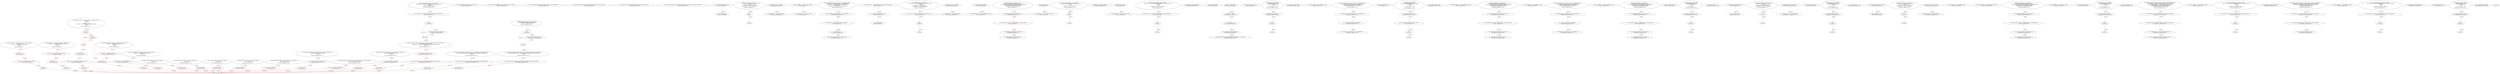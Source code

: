 digraph  {
13 [label="2_ function add(uint256 a, uint256 b) internal pure returns (uint256) {\n        uint256 c = a + b;\n        require(c >= a, \"SafeMath: addition overflow\");\n        return c;\n    }\n13-function_definition-3-7", method="add(uint256 a,uint256 b)", type_label=function_definition];
30 [label="3_ uint256 c = a + b;\n30-new_variable-4-4", method="add(uint256 a,uint256 b)", type_label=new_variable];
38 [label="4_ require(c >= a, \"SafeMath: addition overflow\");\n38-expression_statement-5-5", method="add(uint256 a,uint256 b)", type_label=expression_statement];
48 [label="5_ return c;\n48-return-6-6", method="add(uint256 a,uint256 b)", type_label=return];
50 [label="7_ function sub(uint256 a, uint256 b) internal pure returns (uint256) {\n        require(b <= a, \"SafeMath: subtraction overflow\");\n        uint256 c = a - b;\n        return c;\n    }\n50-function_definition-8-12", method="sub(uint256 a,uint256 b)", type_label=function_definition];
67 [label="8_ require(b <= a, \"SafeMath: subtraction overflow\");\n67-expression_statement-9-9", method="sub(uint256 a,uint256 b)", type_label=expression_statement];
77 [label="9_ uint256 c = a - b;\n77-new_variable-10-10", method="sub(uint256 a,uint256 b)", type_label=new_variable];
85 [label="10_ return c;\n85-return-11-11", method="sub(uint256 a,uint256 b)", type_label=return];
87 [label="12_ function mul(uint256 a, uint256 b) internal pure returns (uint256) {\n        if (a == 0) {\n            return 0;\n        }\n        uint256 c = a * b;\n        require(c / a == b, \"SafeMath: multiplication overflow\");\n        return c;\n    }\n87-function_definition-13-20", method="mul(uint256 a,uint256 b)", type_label=function_definition];
104 [label="13_ if_a == 0\n104-if-14-16", method="mul(uint256 a,uint256 b)", type_label=if];
1911 [label="13_ end_if", method="mul(uint256 a,uint256 b)", type_label=end_if];
109 [label="14_ return 0;\n109-return-15-15", method="mul(uint256 a,uint256 b)", type_label=return];
111 [label="16_ uint256 c = a * b;\n111-new_variable-17-17", method="mul(uint256 a,uint256 b)", type_label=new_variable];
119 [label="17_ require(c / a == b, \"SafeMath: multiplication overflow\");\n119-expression_statement-18-18", method="mul(uint256 a,uint256 b)", type_label=expression_statement];
131 [label="18_ return c;\n131-return-19-19", method="mul(uint256 a,uint256 b)", type_label=return];
133 [label="20_ function div(uint256 a, uint256 b) internal pure returns (uint256) {\n        require(b > 0, \"SafeMath: division by zero\");\n        uint256 c = a / b;\n        return c;\n    }\n133-function_definition-21-25", method="div(uint256 a,uint256 b)", type_label=function_definition];
150 [label="21_ require(b > 0, \"SafeMath: division by zero\");\n150-expression_statement-22-22", method="div(uint256 a,uint256 b)", type_label=expression_statement];
160 [label="22_ uint256 c = a / b;\n160-new_variable-23-23", method="div(uint256 a,uint256 b)", type_label=new_variable];
168 [label="23_ return c;\n168-return-24-24", method="div(uint256 a,uint256 b)", type_label=return];
170 [label="25_ function mod(uint256 a, uint256 b) internal pure returns (uint256) {\n        require(b != 0, \"SafeMath: modulo by zero\");\n        return a % b;\n    }\n170-function_definition-26-29", method="mod(uint256 a,uint256 b)", type_label=function_definition];
187 [label="26_ require(b != 0, \"SafeMath: modulo by zero\");\n187-expression_statement-27-27", method="mod(uint256 a,uint256 b)", type_label=expression_statement];
197 [label="27_ return a % b;\n197-return-28-28", method="mod(uint256 a,uint256 b)", type_label=return];
204 [label="31_ function totalSupply() external view returns (uint256);\n204-function_definition-32-32", method="totalSupply()", type_label=function_definition];
212 [label="32_ function balanceOf(address account) external view returns (uint256);\n212-function_definition-33-33", method="balanceOf(address account)", type_label=function_definition];
224 [label="33_ function transfer(address recipient, uint256 amount) external returns (bool);\n224-function_definition-34-34", method="transfer(address recipient,uint256 amount)", type_label=function_definition];
239 [label="34_ function allowance(address owner, address spender) external view returns (uint256);\n239-function_definition-35-35", method="allowance(address owner,address spender)", type_label=function_definition];
255 [label="35_ function approve(address spender, uint256 amount) external returns (bool);\n255-function_definition-36-36", method="approve(address spender,uint256 amount)", type_label=function_definition];
270 [label="36_ function transferFrom(address sender, address recipient, uint256 amount) external returns (bool);\n270-function_definition-37-37", method="transferFrom(address sender,address recipient,uint256 amount)", type_label=function_definition];
328 [label="42_ address payable lastPlayer_re_ent37;\n328-new_variable-43-43", method="", type_label=new_variable];
332 [label="43_ uint jackpot_re_ent37;\n332-new_variable-44-44", method="", type_label=new_variable];
336 [label="44_ function buyTicket_re_ent37() public{\n	    if (!(lastPlayer_re_ent37.send(jackpot_re_ent37)))\n        revert();\n      lastPlayer_re_ent37 = msg.sender;\n      jackpot_re_ent37    = address(this).balance;\n    }\n336-function_definition-45-50", method="buyTicket_re_ent37()", type_label=function_definition];
340 [label="45_ if\n340-if-46-47", method="buyTicket_re_ent37()", type_label=if];
2147 [label="45_ end_if", method="buyTicket_re_ent37()", type_label=end_if];
351 [label="47_ lastPlayer_re_ent37 = msg.sender;\n351-expression_statement-48-48", method="buyTicket_re_ent37()", type_label=expression_statement];
357 [label="48_ jackpot_re_ent37    = address(this).balance;\n357-expression_statement-49-49", method="buyTicket_re_ent37()", type_label=expression_statement];
365 [label="50_ mapping (address => uint256) private _balances;\n365-new_variable-51-51", method="", type_label=new_variable];
372 [label="51_ mapping(address => uint) balances_re_ent3;\n372-new_variable-52-52", method="", type_label=new_variable];
378 [label="52_ function withdrawFunds_re_ent3 (uint256 _weiToWithdraw) public {\n        require(balances_re_ent3[msg.sender] >= _weiToWithdraw);\n	(bool success,)= msg.sender.call.value(_weiToWithdraw)(\"\");\n        require(success);   \n        balances_re_ent3[msg.sender] -= _weiToWithdraw;\n    }\n378-function_definition-53-58", method="withdrawFunds_re_ent3(uint256 _weiToWithdraw)", type_label=function_definition];
386 [label="53_ require(balances_re_ent3[msg.sender] >= _weiToWithdraw);\n386-expression_statement-54-54", method="withdrawFunds_re_ent3(uint256 _weiToWithdraw)", type_label=expression_statement];
397 [label="54_ (bool success,)= msg.sender.call.value(_weiToWithdraw)(\"\");\n397-new_variable-55-55", method="withdrawFunds_re_ent3(uint256 _weiToWithdraw)", type_label=new_variable];
417 [label="55_ require(success);\n417-expression_statement-56-56", method="withdrawFunds_re_ent3(uint256 _weiToWithdraw)", type_label=expression_statement];
422 [label="56_ balances_re_ent3[msg.sender] -= _weiToWithdraw;\n422-expression_statement-57-57", method="withdrawFunds_re_ent3(uint256 _weiToWithdraw)", type_label=expression_statement];
430 [label="58_ mapping (address => mapping (address => uint256)) private _allowances;\n430-new_variable-59-59", method="", type_label=new_variable];
439 [label="59_ address payable lastPlayer_re_ent9;\n439-new_variable-60-60", method="", type_label=new_variable];
443 [label="60_ uint jackpot_re_ent9;\n443-new_variable-61-61", method="", type_label=new_variable];
447 [label="61_ function buyTicket_re_ent9() public{\n	    (bool success,) = lastPlayer_re_ent9.call.value(jackpot_re_ent9)(\"\");\n	    if (!success)\n	        revert();\n      lastPlayer_re_ent9 = msg.sender;\n      jackpot_re_ent9    = address(this).balance;\n    }\n447-function_definition-62-68", method="buyTicket_re_ent9()", type_label=function_definition];
451 [label="62_ (bool success,) = lastPlayer_re_ent9.call.value(jackpot_re_ent9)(\"\");\n451-new_variable-63-63", method="buyTicket_re_ent9()", type_label=new_variable];
469 [label="63_ if\n469-if-64-65", method="buyTicket_re_ent9()", type_label=if];
2276 [label="63_ end_if", method="buyTicket_re_ent9()", type_label=end_if];
474 [label="65_ lastPlayer_re_ent9 = msg.sender;\n474-expression_statement-66-66", method="buyTicket_re_ent9()", type_label=expression_statement];
480 [label="66_ jackpot_re_ent9    = address(this).balance;\n480-expression_statement-67-67", method="buyTicket_re_ent9()", type_label=expression_statement];
488 [label="68_ uint256 private _totalSupply;\n488-new_variable-69-69", method="", type_label=new_variable];
493 [label="69_ mapping(address => uint) redeemableEther_re_ent25;\n493-new_variable-70-70", method="", type_label=new_variable];
499 [label="70_ function claimReward_re_ent25() public {        \n        require(redeemableEther_re_ent25[msg.sender] > 0);\n        uint transferValue_re_ent25 = redeemableEther_re_ent25[msg.sender];\n        msg.sender.transfer(transferValue_re_ent25);    \n        redeemableEther_re_ent25[msg.sender] = 0;\n    }\n499-function_definition-71-76", method="claimReward_re_ent25()", type_label=function_definition];
503 [label="71_ require(redeemableEther_re_ent25[msg.sender] > 0);\n503-expression_statement-72-72", method="claimReward_re_ent25()", type_label=expression_statement];
514 [label="72_ uint transferValue_re_ent25 = redeemableEther_re_ent25[msg.sender];\n514-new_variable-73-73", method="claimReward_re_ent25()", type_label=new_variable];
524 [label="73_ msg.sender.transfer(transferValue_re_ent25);\n524-expression_statement-74-74", method="claimReward_re_ent25()", type_label=expression_statement];
533 [label="74_ redeemableEther_re_ent25[msg.sender] = 0;\n533-expression_statement-75-75", method="claimReward_re_ent25()", type_label=expression_statement];
541 [label="76_ string private _name;\n541-new_variable-77-77", method="", type_label=new_variable];
546 [label="77_ mapping(address => uint) userBalance_re_ent19;\n546-new_variable-78-78", method="", type_label=new_variable];
552 [label="78_ function withdrawBalance_re_ent19() public{\n        if( ! (msg.sender.send(userBalance_re_ent19[msg.sender]) ) ){\n            revert();\n        }\n        userBalance_re_ent19[msg.sender] = 0;\n    }\n552-function_definition-79-84", method="withdrawBalance_re_ent19()", type_label=function_definition];
556 [label="79_ if\n556-if-80-82", method="withdrawBalance_re_ent19()", type_label=if];
2363 [label="79_ end_if", method="withdrawBalance_re_ent19()", type_label=end_if];
574 [label="82_ userBalance_re_ent19[msg.sender] = 0;\n574-expression_statement-83-83", method="withdrawBalance_re_ent19()", type_label=expression_statement];
582 [label="84_ string private _symbol;\n582-new_variable-85-85", method="", type_label=new_variable];
587 [label="85_ mapping(address => uint) userBalance_re_ent26;\n587-new_variable-86-86", method="", type_label=new_variable];
593 [label="86_ function withdrawBalance_re_ent26() public{\n        (bool success,)= msg.sender.call.value(userBalance_re_ent26[msg.sender])(\"\");\n        if( ! success ){\n            revert();\n        }\n        userBalance_re_ent26[msg.sender] = 0;\n    }\n593-function_definition-87-93", method="withdrawBalance_re_ent26()", type_label=function_definition];
597 [label="87_ (bool success,)= msg.sender.call.value(userBalance_re_ent26[msg.sender])(\"\");\n597-new_variable-88-88", method="withdrawBalance_re_ent26()", type_label=new_variable];
621 [label="88_ if\n621-if-89-91", method="withdrawBalance_re_ent26()", type_label=if];
2428 [label="88_ end_if", method="withdrawBalance_re_ent26()", type_label=end_if];
627 [label="91_ userBalance_re_ent26[msg.sender] = 0;\n627-expression_statement-92-92", method="withdrawBalance_re_ent26()", type_label=expression_statement];
635 [label="93_ uint8 private _decimals;\n635-new_variable-94-94", method="", type_label=new_variable];
642 [label="95_ _name = \"UBBC Token\";\n642-expression_statement-96-96", method="", type_label=expression_statement];
647 [label="96_ _symbol = \"UBBC\";\n647-expression_statement-97-97", method="", type_label=expression_statement];
652 [label="97_ _decimals = 18;\n652-expression_statement-98-98", method="", type_label=expression_statement];
656 [label="98_ _totalSupply = 260000000 ether;\n656-expression_statement-99-99", method="", type_label=expression_statement];
661 [label="99_ _balances[0x0e475cd2c1f8222868cf85B4f97D7EB70fB3ffD3] = _totalSupply;\n661-expression_statement-100-100", method="", type_label=expression_statement];
667 [label="101_ bool not_called_re_ent20 = true;\n667-new_variable-102-102", method="", type_label=new_variable];
673 [label="102_ function bug_re_ent20() public{\n        require(not_called_re_ent20);\n        if( ! (msg.sender.send(1 ether) ) ){\n            revert();\n        }\n        not_called_re_ent20 = false;\n    }\n673-function_definition-103-109", method="bug_re_ent20()", type_label=function_definition];
677 [label="103_ require(not_called_re_ent20);\n677-expression_statement-104-104", method="bug_re_ent20()", type_label=expression_statement];
682 [label="104_ if\n682-if-105-107", method="bug_re_ent20()", type_label=if];
2489 [label="104_ end_if", method="bug_re_ent20()", type_label=end_if];
697 [label="107_ not_called_re_ent20 = false;\n697-expression_statement-108-108", method="bug_re_ent20()", type_label=expression_statement];
702 [label="109_ mapping(address => uint) balances_re_ent31;\n702-new_variable-110-110", method="", type_label=new_variable];
708 [label="110_ function withdrawFunds_re_ent31 (uint256 _weiToWithdraw) public {\n        require(balances_re_ent31[msg.sender] >= _weiToWithdraw);\n        require(msg.sender.send(_weiToWithdraw));   \n        balances_re_ent31[msg.sender] -= _weiToWithdraw;\n    }\n708-function_definition-111-115", method="withdrawFunds_re_ent31(uint256 _weiToWithdraw)", type_label=function_definition];
716 [label="111_ require(balances_re_ent31[msg.sender] >= _weiToWithdraw);\n716-expression_statement-112-112", method="withdrawFunds_re_ent31(uint256 _weiToWithdraw)", type_label=expression_statement];
727 [label="112_ require(msg.sender.send(_weiToWithdraw));\n727-expression_statement-113-113", method="withdrawFunds_re_ent31(uint256 _weiToWithdraw)", type_label=expression_statement];
739 [label="113_ balances_re_ent31[msg.sender] -= _weiToWithdraw;\n739-expression_statement-114-114", method="withdrawFunds_re_ent31(uint256 _weiToWithdraw)", type_label=expression_statement];
761 [label="116_ bool not_called_re_ent13 = true;\n761-new_variable-117-117", method="", type_label=new_variable];
767 [label="117_ function bug_re_ent13() public{\n        require(not_called_re_ent13);\n        (bool success,)=msg.sender.call.value(1 ether)(\"\");\n        if( ! success ){\n            revert();\n        }\n        not_called_re_ent13 = false;\n    }\n767-function_definition-118-125", method="bug_re_ent13()", type_label=function_definition];
771 [label="118_ require(not_called_re_ent13);\n771-expression_statement-119-119", method="bug_re_ent13()", type_label=expression_statement];
776 [label="119_ (bool success,)=msg.sender.call.value(1 ether)(\"\");\n776-new_variable-120-120", method="bug_re_ent13()", type_label=new_variable];
797 [label="120_ if\n797-if-121-123", method="bug_re_ent13()", type_label=if];
2604 [label="120_ end_if", method="bug_re_ent13()", type_label=end_if];
803 [label="123_ not_called_re_ent13 = false;\n803-expression_statement-124-124", method="bug_re_ent13()", type_label=expression_statement];
822 [label="126_ function name() public view returns (string memory) {\n        return _name;\n    }\n822-function_definition-127-129", method="name()", type_label=function_definition];
831 [label="127_ return _name;\n831-return-128-128", method="name()", type_label=return];
833 [label="129_ mapping(address => uint) redeemableEther_re_ent32;\n833-new_variable-130-130", method="", type_label=new_variable];
839 [label="130_ function claimReward_re_ent32() public {        \n        require(redeemableEther_re_ent32[msg.sender] > 0);\n        uint transferValue_re_ent32 = redeemableEther_re_ent32[msg.sender];\n        msg.sender.transfer(transferValue_re_ent32);    \n        redeemableEther_re_ent32[msg.sender] = 0;\n    }\n839-function_definition-131-136", method="claimReward_re_ent32()", type_label=function_definition];
843 [label="131_ require(redeemableEther_re_ent32[msg.sender] > 0);\n843-expression_statement-132-132", method="claimReward_re_ent32()", type_label=expression_statement];
854 [label="132_ uint transferValue_re_ent32 = redeemableEther_re_ent32[msg.sender];\n854-new_variable-133-133", method="claimReward_re_ent32()", type_label=new_variable];
864 [label="133_ msg.sender.transfer(transferValue_re_ent32);\n864-expression_statement-134-134", method="claimReward_re_ent32()", type_label=expression_statement];
873 [label="134_ redeemableEther_re_ent32[msg.sender] = 0;\n873-expression_statement-135-135", method="claimReward_re_ent32()", type_label=expression_statement];
881 [label="136_ function symbol() public view returns (string memory) {\n        return _symbol;\n    }\n881-function_definition-137-139", method="symbol()", type_label=function_definition];
890 [label="137_ return _symbol;\n890-return-138-138", method="symbol()", type_label=return];
892 [label="139_ mapping(address => uint) balances_re_ent38;\n892-new_variable-140-140", method="", type_label=new_variable];
898 [label="140_ function withdrawFunds_re_ent38 (uint256 _weiToWithdraw) public {\n        require(balances_re_ent38[msg.sender] >= _weiToWithdraw);\n        require(msg.sender.send(_weiToWithdraw));   \n        balances_re_ent38[msg.sender] -= _weiToWithdraw;\n    }\n898-function_definition-141-145", method="withdrawFunds_re_ent38(uint256 _weiToWithdraw)", type_label=function_definition];
906 [label="141_ require(balances_re_ent38[msg.sender] >= _weiToWithdraw);\n906-expression_statement-142-142", method="withdrawFunds_re_ent38(uint256 _weiToWithdraw)", type_label=expression_statement];
917 [label="142_ require(msg.sender.send(_weiToWithdraw));\n917-expression_statement-143-143", method="withdrawFunds_re_ent38(uint256 _weiToWithdraw)", type_label=expression_statement];
929 [label="143_ balances_re_ent38[msg.sender] -= _weiToWithdraw;\n929-expression_statement-144-144", method="withdrawFunds_re_ent38(uint256 _weiToWithdraw)", type_label=expression_statement];
937 [label="145_ function decimals() public view returns (uint8) {\n        return _decimals;\n    }\n937-function_definition-146-148", method="decimals()", type_label=function_definition];
946 [label="146_ return _decimals;\n946-return-147-147", method="decimals()", type_label=return];
948 [label="148_ mapping(address => uint) redeemableEther_re_ent4;\n948-new_variable-149-149", method="", type_label=new_variable];
954 [label="149_ function claimReward_re_ent4() public {        \n        require(redeemableEther_re_ent4[msg.sender] > 0);\n        uint transferValue_re_ent4 = redeemableEther_re_ent4[msg.sender];\n        msg.sender.transfer(transferValue_re_ent4);    \n        redeemableEther_re_ent4[msg.sender] = 0;\n    }\n954-function_definition-150-155", method="claimReward_re_ent4()", type_label=function_definition];
958 [label="150_ require(redeemableEther_re_ent4[msg.sender] > 0);\n958-expression_statement-151-151", method="claimReward_re_ent4()", type_label=expression_statement];
969 [label="151_ uint transferValue_re_ent4 = redeemableEther_re_ent4[msg.sender];\n969-new_variable-152-152", method="claimReward_re_ent4()", type_label=new_variable];
979 [label="152_ msg.sender.transfer(transferValue_re_ent4);\n979-expression_statement-153-153", method="claimReward_re_ent4()", type_label=expression_statement];
988 [label="153_ redeemableEther_re_ent4[msg.sender] = 0;\n988-expression_statement-154-154", method="claimReward_re_ent4()", type_label=expression_statement];
996 [label="155_ function totalSupply() public view returns (uint256) {\n        return _totalSupply;\n    }\n996-function_definition-156-158", method="totalSupply()", type_label=function_definition];
1005 [label="156_ return _totalSupply;\n1005-return-157-157", method="totalSupply()", type_label=return];
1007 [label="158_ uint256 counter_re_ent7 =0;\n1007-new_variable-159-159", method="", type_label=new_variable];
1012 [label="159_ function callme_re_ent7() public{\n        require(counter_re_ent7<=5);\n	if( ! (msg.sender.send(10 ether) ) ){\n            revert();\n        }\n        counter_re_ent7 += 1;\n    }\n1012-function_definition-160-166", method="callme_re_ent7()", type_label=function_definition];
1016 [label="160_ require(counter_re_ent7<=5);\n1016-expression_statement-161-161", method="callme_re_ent7()", type_label=expression_statement];
1023 [label="161_ if\n1023-if-162-164", method="callme_re_ent7()", type_label=if];
2830 [label="161_ end_if", method="callme_re_ent7()", type_label=end_if];
1038 [label="164_ counter_re_ent7 += 1;\n1038-expression_statement-165-165", method="callme_re_ent7()", type_label=expression_statement];
1042 [label="166_ function balanceOf(address account) public view returns (uint256) {\n        return _balances[account];\n    }\n1042-function_definition-167-169", method="balanceOf(address account)", type_label=function_definition];
1055 [label="167_ return _balances[account];\n1055-return-168-168", method="balanceOf(address account)", type_label=return];
1059 [label="169_ address payable lastPlayer_re_ent23;\n1059-new_variable-170-170", method="", type_label=new_variable];
1063 [label="170_ uint jackpot_re_ent23;\n1063-new_variable-171-171", method="", type_label=new_variable];
1067 [label="171_ function buyTicket_re_ent23() public{\n	    if (!(lastPlayer_re_ent23.send(jackpot_re_ent23)))\n        revert();\n      lastPlayer_re_ent23 = msg.sender;\n      jackpot_re_ent23    = address(this).balance;\n    }\n1067-function_definition-172-177", method="buyTicket_re_ent23()", type_label=function_definition];
1071 [label="172_ if\n1071-if-173-174", method="buyTicket_re_ent23()", type_label=if];
2878 [label="172_ end_if", method="buyTicket_re_ent23()", type_label=end_if];
1082 [label="174_ lastPlayer_re_ent23 = msg.sender;\n1082-expression_statement-175-175", method="buyTicket_re_ent23()", type_label=expression_statement];
1088 [label="175_ jackpot_re_ent23    = address(this).balance;\n1088-expression_statement-176-176", method="buyTicket_re_ent23()", type_label=expression_statement];
1096 [label="177_ function transfer(address recipient, uint256 amount) public  returns (bool) {\n         _transfer(msg.sender, recipient, amount);\n         return true;\n    }\n1096-function_definition-178-181", method="transfer(address recipient,uint256 amount)", type_label=function_definition];
1112 [label="178_ _transfer(msg.sender, recipient, amount);\n1112-expression_statement-179-179", method="transfer(address recipient,uint256 amount)", type_label=expression_statement];
1123 [label="179_ return true;\n1123-return-180-180", method="transfer(address recipient,uint256 amount)", type_label=return];
1126 [label="181_ uint256 counter_re_ent14 =0;\n1126-new_variable-182-182", method="", type_label=new_variable];
1131 [label="182_ function callme_re_ent14() public{\n        require(counter_re_ent14<=5);\n	if( ! (msg.sender.send(10 ether) ) ){\n            revert();\n        }\n        counter_re_ent14 += 1;\n    }\n1131-function_definition-183-189", method="callme_re_ent14()", type_label=function_definition];
1135 [label="183_ require(counter_re_ent14<=5);\n1135-expression_statement-184-184", method="callme_re_ent14()", type_label=expression_statement];
1142 [label="184_ if\n1142-if-185-187", method="callme_re_ent14()", type_label=if];
2949 [label="184_ end_if", method="callme_re_ent14()", type_label=end_if];
1157 [label="187_ counter_re_ent14 += 1;\n1157-expression_statement-188-188", method="callme_re_ent14()", type_label=expression_statement];
1161 [label="189_ function allowance(address owner, address spender) public  view returns (uint256) {\n        return _allowances[owner][spender];\n    }\n1161-function_definition-190-192", method="allowance(address owner,address spender)", type_label=function_definition];
1178 [label="190_ return _allowances[owner][spender];\n1178-return-191-191", method="allowance(address owner,address spender)", type_label=return];
1184 [label="192_ address payable lastPlayer_re_ent30;\n1184-new_variable-193-193", method="", type_label=new_variable];
1188 [label="193_ uint jackpot_re_ent30;\n1188-new_variable-194-194", method="", type_label=new_variable];
1192 [label="194_ function buyTicket_re_ent30() public{\n	    if (!(lastPlayer_re_ent30.send(jackpot_re_ent30)))\n        revert();\n      lastPlayer_re_ent30 = msg.sender;\n      jackpot_re_ent30    = address(this).balance;\n    }\n1192-function_definition-195-200", method="buyTicket_re_ent30()", type_label=function_definition];
1196 [label="195_ if\n1196-if-196-197", method="buyTicket_re_ent30()", type_label=if];
3003 [label="195_ end_if", method="buyTicket_re_ent30()", type_label=end_if];
1207 [label="197_ lastPlayer_re_ent30 = msg.sender;\n1207-expression_statement-198-198", method="buyTicket_re_ent30()", type_label=expression_statement];
1213 [label="198_ jackpot_re_ent30    = address(this).balance;\n1213-expression_statement-199-199", method="buyTicket_re_ent30()", type_label=expression_statement];
1221 [label="200_ function approve(address spender, uint256 value) public  returns (bool) {\n        _approve(msg.sender, spender, value);\n        return true;\n    }\n1221-function_definition-201-204", method="approve(address spender,uint256 value)", type_label=function_definition];
1237 [label="201_ _approve(msg.sender, spender, value);\n1237-expression_statement-202-202", method="approve(address spender,uint256 value)", type_label=expression_statement];
1248 [label="202_ return true;\n1248-return-203-203", method="approve(address spender,uint256 value)", type_label=return];
1251 [label="204_ mapping(address => uint) balances_re_ent8;\n1251-new_variable-205-205", method="", type_label=new_variable];
1257 [label="205_ function withdraw_balances_re_ent8 () public {\n       (bool success,) = msg.sender.call.value(balances_re_ent8[msg.sender ])(\"\");\n       if (success)\n          balances_re_ent8[msg.sender] = 0;\n      }\n1257-function_definition-206-210", method="withdraw_balances_re_ent8()", type_label=function_definition];
1261 [label="206_ (bool success,) = msg.sender.call.value(balances_re_ent8[msg.sender ])(\"\");\n1261-new_variable-207-207", method="withdraw_balances_re_ent8()", type_label=new_variable];
1285 [label="207_ if\n1285-if-208-209", method="withdraw_balances_re_ent8()", type_label=if];
3092 [label="207_ end_if", method="withdraw_balances_re_ent8()", type_label=end_if];
1287 [label="208_ balances_re_ent8[msg.sender] = 0;\n1287-expression_statement-209-209", method="withdraw_balances_re_ent8()", type_label=expression_statement];
1295 [label="210_ function transferFrom(address sender, address recipient, uint256 amount) public  returns (bool) {\n        _transfer(sender, recipient, amount);\n        _approve(sender, msg.sender, _allowances[sender][msg.sender].sub(amount));\n        return true;\n    }\n1295-function_definition-211-215", method="transferFrom(address sender,address recipient,uint256 amount)", type_label=function_definition];
1315 [label="211_ _transfer(sender, recipient, amount);\n1315-expression_statement-212-212", method="transferFrom(address sender,address recipient,uint256 amount)", type_label=expression_statement];
1324 [label="212_ _approve(sender, msg.sender, _allowances[sender][msg.sender].sub(amount));\n1324-expression_statement-213-213", method="transferFrom(address sender,address recipient,uint256 amount)", type_label=expression_statement];
1346 [label="213_ return true;\n1346-return-214-214", method="transferFrom(address sender,address recipient,uint256 amount)", type_label=return];
1349 [label="215_ mapping(address => uint) redeemableEther_re_ent39;\n1349-new_variable-216-216", method="", type_label=new_variable];
1355 [label="216_ function claimReward_re_ent39() public {        \n        require(redeemableEther_re_ent39[msg.sender] > 0);\n        uint transferValue_re_ent39 = redeemableEther_re_ent39[msg.sender];\n        msg.sender.transfer(transferValue_re_ent39);    \n        redeemableEther_re_ent39[msg.sender] = 0;\n    }\n1355-function_definition-217-222", method="claimReward_re_ent39()", type_label=function_definition];
1359 [label="217_ require(redeemableEther_re_ent39[msg.sender] > 0);\n1359-expression_statement-218-218", method="claimReward_re_ent39()", type_label=expression_statement];
1370 [label="218_ uint transferValue_re_ent39 = redeemableEther_re_ent39[msg.sender];\n1370-new_variable-219-219", method="claimReward_re_ent39()", type_label=new_variable];
1380 [label="219_ msg.sender.transfer(transferValue_re_ent39);\n1380-expression_statement-220-220", method="claimReward_re_ent39()", type_label=expression_statement];
1389 [label="220_ redeemableEther_re_ent39[msg.sender] = 0;\n1389-expression_statement-221-221", method="claimReward_re_ent39()", type_label=expression_statement];
1397 [label="222_ function increaseAllowance(address spender, uint256 addedValue) public  returns (bool) {\n        _approve(msg.sender, spender, _allowances[msg.sender][spender].add(addedValue));\n        return true;\n    }\n1397-function_definition-223-226", method="increaseAllowance(address spender,uint256 addedValue)", type_label=function_definition];
1413 [label="223_ _approve(msg.sender, spender, _allowances[msg.sender][spender].add(addedValue));\n1413-expression_statement-224-224", method="increaseAllowance(address spender,uint256 addedValue)", type_label=expression_statement];
1435 [label="224_ return true;\n1435-return-225-225", method="increaseAllowance(address spender,uint256 addedValue)", type_label=return];
1438 [label="226_ mapping(address => uint) balances_re_ent36;\n1438-new_variable-227-227", method="", type_label=new_variable];
1444 [label="227_ function withdraw_balances_re_ent36 () public {\n       if (msg.sender.send(balances_re_ent36[msg.sender ]))\n          balances_re_ent36[msg.sender] = 0;\n      }\n1444-function_definition-228-231", method="withdraw_balances_re_ent36()", type_label=function_definition];
1448 [label="228_ if\n1448-if-229-230", method="withdraw_balances_re_ent36()", type_label=if];
3255 [label="228_ end_if", method="withdraw_balances_re_ent36()", type_label=end_if];
1461 [label="229_ balances_re_ent36[msg.sender] = 0;\n1461-expression_statement-230-230", method="withdraw_balances_re_ent36()", type_label=expression_statement];
1469 [label="231_ function decreaseAllowance(address spender, uint256 subtractedValue) public  returns (bool) {\n        _approve(msg.sender, spender, _allowances[msg.sender][spender].sub(subtractedValue));\n        return true;\n    }\n1469-function_definition-232-235", method="decreaseAllowance(address spender,uint256 subtractedValue)", type_label=function_definition];
1485 [label="232_ _approve(msg.sender, spender, _allowances[msg.sender][spender].sub(subtractedValue));\n1485-expression_statement-233-233", method="decreaseAllowance(address spender,uint256 subtractedValue)", type_label=expression_statement];
1507 [label="233_ return true;\n1507-return-234-234", method="decreaseAllowance(address spender,uint256 subtractedValue)", type_label=return];
1510 [label="235_ uint256 counter_re_ent35 =0;\n1510-new_variable-236-236", method="", type_label=new_variable];
1515 [label="236_ function callme_re_ent35() public{\n        require(counter_re_ent35<=5);\n	if( ! (msg.sender.send(10 ether) ) ){\n            revert();\n        }\n        counter_re_ent35 += 1;\n    }\n1515-function_definition-237-243", method="callme_re_ent35()", type_label=function_definition];
1519 [label="237_ require(counter_re_ent35<=5);\n1519-expression_statement-238-238", method="callme_re_ent35()", type_label=expression_statement];
1526 [label="238_ if\n1526-if-239-241", method="callme_re_ent35()", type_label=if];
3333 [label="238_ end_if", method="callme_re_ent35()", type_label=end_if];
1541 [label="241_ counter_re_ent35 += 1;\n1541-expression_statement-242-242", method="callme_re_ent35()", type_label=expression_statement];
1545 [label="243_ function _transfer(address sender, address recipient, uint256 amount) internal {\n        require(sender != address(0), \"ERC20: transfer from the zero address\");\n        require(recipient != address(0), \"ERC20: transfer to the zero address\");\n        _balances[sender] = _balances[sender].sub(amount);\n        _balances[recipient] = _balances[recipient].add(amount);\n        emit Transfer(sender, recipient, amount);\n    }\n1545-function_definition-244-250", method="_transfer(address sender,address recipient,uint256 amount)", type_label=function_definition];
1561 [label="244_ require(sender != address(0), \"ERC20: transfer from the zero address\");\n1561-expression_statement-245-245", method="_transfer(address sender,address recipient,uint256 amount)", type_label=expression_statement];
1573 [label="245_ require(recipient != address(0), \"ERC20: transfer to the zero address\");\n1573-expression_statement-246-246", method="_transfer(address sender,address recipient,uint256 amount)", type_label=expression_statement];
1585 [label="246_ _balances[sender] = _balances[sender].sub(amount);\n1585-expression_statement-247-247", method="_transfer(address sender,address recipient,uint256 amount)", type_label=expression_statement];
1598 [label="247_ _balances[recipient] = _balances[recipient].add(amount);\n1598-expression_statement-248-248", method="_transfer(address sender,address recipient,uint256 amount)", type_label=expression_statement];
1619 [label="250_ mapping(address => uint) userBalance_re_ent40;\n1619-new_variable-251-251", method="", type_label=new_variable];
1625 [label="251_ function withdrawBalance_re_ent40() public{\n        (bool success,)=msg.sender.call.value(userBalance_re_ent40[msg.sender])(\"\");\n        if( ! success ){\n            revert();\n        }\n        userBalance_re_ent40[msg.sender] = 0;\n    }\n1625-function_definition-252-258", method="withdrawBalance_re_ent40()", type_label=function_definition];
1629 [label="252_ (bool success,)=msg.sender.call.value(userBalance_re_ent40[msg.sender])(\"\");\n1629-new_variable-253-253", method="withdrawBalance_re_ent40()", type_label=new_variable];
1653 [label="253_ if\n1653-if-254-256", method="withdrawBalance_re_ent40()", type_label=if];
3460 [label="253_ end_if", method="withdrawBalance_re_ent40()", type_label=end_if];
1659 [label="256_ userBalance_re_ent40[msg.sender] = 0;\n1659-expression_statement-257-257", method="withdrawBalance_re_ent40()", type_label=expression_statement];
1667 [label="258_ function _approve(address owner, address spender, uint256 value) internal {\n        require(owner != address(0), \"ERC20: approve from the zero address\");\n        require(spender != address(0), \"ERC20: approve to the zero address\");\n        _allowances[owner][spender] = value;\n        emit Approval(owner, spender, value);\n    }\n1667-function_definition-259-264", method="_approve(address owner,address spender,uint256 value)", type_label=function_definition];
1683 [label="259_ require(owner != address(0), \"ERC20: approve from the zero address\");\n1683-expression_statement-260-260", method="_approve(address owner,address spender,uint256 value)", type_label=expression_statement];
1695 [label="260_ require(spender != address(0), \"ERC20: approve to the zero address\");\n1695-expression_statement-261-261", method="_approve(address owner,address spender,uint256 value)", type_label=expression_statement];
1707 [label="261_ _allowances[owner][spender] = value;\n1707-expression_statement-262-262", method="_approve(address owner,address spender,uint256 value)", type_label=expression_statement];
1723 [label="264_ mapping(address => uint) userBalance_re_ent33;\n1723-new_variable-265-265", method="", type_label=new_variable];
1729 [label="265_ function withdrawBalance_re_ent33() public{\n        (bool success,)= msg.sender.call.value(userBalance_re_ent33[msg.sender])(\"\");\n        if( ! success ){\n            revert();\n        }\n        userBalance_re_ent33[msg.sender] = 0;\n    }\n1729-function_definition-266-272", method="withdrawBalance_re_ent33()", type_label=function_definition];
1733 [label="266_ (bool success,)= msg.sender.call.value(userBalance_re_ent33[msg.sender])(\"\");\n1733-new_variable-267-267", method="withdrawBalance_re_ent33()", type_label=new_variable];
1757 [label="267_ if\n1757-if-268-270", method="withdrawBalance_re_ent33()", type_label=if];
3564 [label="267_ end_if", method="withdrawBalance_re_ent33()", type_label=end_if];
1763 [label="270_ userBalance_re_ent33[msg.sender] = 0;\n1763-expression_statement-271-271", method="withdrawBalance_re_ent33()", type_label=expression_statement];
1777 [label="275_ bool not_called_re_ent27 = true;\n1777-new_variable-276-276", method="", type_label=new_variable];
1783 [label="276_ function bug_re_ent27() public{\n        require(not_called_re_ent27);\n        if( ! (msg.sender.send(1 ether) ) ){\n            revert();\n        }\n        not_called_re_ent27 = false;\n    }\n1783-function_definition-277-283", method="bug_re_ent27()", type_label=function_definition];
1787 [label="277_ require(not_called_re_ent27);\n1787-expression_statement-278-278", method="bug_re_ent27()", type_label=expression_statement];
1792 [label="278_ if\n1792-if-279-281", method="bug_re_ent27()", type_label=if];
3599 [label="278_ end_if", method="bug_re_ent27()", type_label=end_if];
1807 [label="281_ not_called_re_ent27 = false;\n1807-expression_statement-282-282", method="bug_re_ent27()", type_label=expression_statement];
1 [label="0_ start_node", method="", type_label=start];
2 [label="0_ exit_node", method="", type_label=exit];
13 -> 30  [color=red, controlflow_type=next_line, edge_type=CFG_edge, key=0, label=next_line];
30 -> 38  [color=red, controlflow_type=next_line, edge_type=CFG_edge, key=0, label=next_line];
38 -> 48  [color=red, controlflow_type=next_line, edge_type=CFG_edge, key=0, label=next_line];
48 -> 2  [color=red, controlflow_type=return_exit, edge_type=CFG_edge, key=0, label=return_exit];
50 -> 67  [color=red, controlflow_type=next_line, edge_type=CFG_edge, key=0, label=next_line];
67 -> 77  [color=red, controlflow_type=next_line, edge_type=CFG_edge, key=0, label=next_line];
77 -> 85  [color=red, controlflow_type=next_line, edge_type=CFG_edge, key=0, label=next_line];
85 -> 2  [color=red, controlflow_type=return_exit, edge_type=CFG_edge, key=0, label=return_exit];
87 -> 104  [color=red, controlflow_type=next_line, edge_type=CFG_edge, key=0, label=next_line];
104 -> 109  [color=red, controlflow_type=pos_next, edge_type=CFG_edge, key=0, label=pos_next];
104 -> 1911  [color=red, controlflow_type=neg_next, edge_type=CFG_edge, key=0, label=neg_next];
1911 -> 111  [color=red, controlflow_type=next_line, edge_type=CFG_edge, key=0, label=next_line];
109 -> 1911  [color=red, controlflow_type=end_if, edge_type=CFG_edge, key=0, label=end_if];
109 -> 2  [color=red, controlflow_type=return_exit, edge_type=CFG_edge, key=0, label=return_exit];
111 -> 119  [color=red, controlflow_type=next_line, edge_type=CFG_edge, key=0, label=next_line];
119 -> 131  [color=red, controlflow_type=next_line, edge_type=CFG_edge, key=0, label=next_line];
131 -> 2  [color=red, controlflow_type=return_exit, edge_type=CFG_edge, key=0, label=return_exit];
133 -> 150  [color=red, controlflow_type=next_line, edge_type=CFG_edge, key=0, label=next_line];
150 -> 160  [color=red, controlflow_type=next_line, edge_type=CFG_edge, key=0, label=next_line];
160 -> 168  [color=red, controlflow_type=next_line, edge_type=CFG_edge, key=0, label=next_line];
168 -> 2  [color=red, controlflow_type=return_exit, edge_type=CFG_edge, key=0, label=return_exit];
170 -> 187  [color=red, controlflow_type=next_line, edge_type=CFG_edge, key=0, label=next_line];
187 -> 197  [color=red, controlflow_type=next_line, edge_type=CFG_edge, key=0, label=next_line];
197 -> 2  [color=red, controlflow_type=return_exit, edge_type=CFG_edge, key=0, label=return_exit];
328 -> 332  [color=red, controlflow_type=next_line, edge_type=CFG_edge, key=0, label=next_line];
336 -> 340  [color=red, controlflow_type=next_line, edge_type=CFG_edge, key=0, label=next_line];
340 -> 2147  [color=red, controlflow_type=neg_next, edge_type=CFG_edge, key=0, label=neg_next];
351 -> 357  [color=red, controlflow_type=next_line, edge_type=CFG_edge, key=0, label=next_line];
365 -> 372  [color=red, controlflow_type=next_line, edge_type=CFG_edge, key=0, label=next_line];
378 -> 386  [color=red, controlflow_type=next_line, edge_type=CFG_edge, key=0, label=next_line];
386 -> 397  [color=red, controlflow_type=next_line, edge_type=CFG_edge, key=0, label=next_line];
397 -> 417  [color=red, controlflow_type=next_line, edge_type=CFG_edge, key=0, label=next_line];
417 -> 422  [color=red, controlflow_type=next_line, edge_type=CFG_edge, key=0, label=next_line];
430 -> 439  [color=red, controlflow_type=next_line, edge_type=CFG_edge, key=0, label=next_line];
439 -> 443  [color=red, controlflow_type=next_line, edge_type=CFG_edge, key=0, label=next_line];
447 -> 451  [color=red, controlflow_type=next_line, edge_type=CFG_edge, key=0, label=next_line];
451 -> 469  [color=red, controlflow_type=next_line, edge_type=CFG_edge, key=0, label=next_line];
469 -> 2276  [color=red, controlflow_type=neg_next, edge_type=CFG_edge, key=0, label=neg_next];
474 -> 480  [color=red, controlflow_type=next_line, edge_type=CFG_edge, key=0, label=next_line];
488 -> 493  [color=red, controlflow_type=next_line, edge_type=CFG_edge, key=0, label=next_line];
499 -> 503  [color=red, controlflow_type=next_line, edge_type=CFG_edge, key=0, label=next_line];
503 -> 514  [color=red, controlflow_type=next_line, edge_type=CFG_edge, key=0, label=next_line];
514 -> 524  [color=red, controlflow_type=next_line, edge_type=CFG_edge, key=0, label=next_line];
524 -> 533  [color=red, controlflow_type=next_line, edge_type=CFG_edge, key=0, label=next_line];
541 -> 546  [color=red, controlflow_type=next_line, edge_type=CFG_edge, key=0, label=next_line];
552 -> 556  [color=red, controlflow_type=next_line, edge_type=CFG_edge, key=0, label=next_line];
556 -> 2363  [color=red, controlflow_type=neg_next, edge_type=CFG_edge, key=0, label=neg_next];
582 -> 587  [color=red, controlflow_type=next_line, edge_type=CFG_edge, key=0, label=next_line];
593 -> 597  [color=red, controlflow_type=next_line, edge_type=CFG_edge, key=0, label=next_line];
597 -> 621  [color=red, controlflow_type=next_line, edge_type=CFG_edge, key=0, label=next_line];
621 -> 2428  [color=red, controlflow_type=neg_next, edge_type=CFG_edge, key=0, label=neg_next];
642 -> 647  [color=red, controlflow_type=next_line, edge_type=CFG_edge, key=0, label=next_line];
647 -> 652  [color=red, controlflow_type=next_line, edge_type=CFG_edge, key=0, label=next_line];
652 -> 656  [color=red, controlflow_type=next_line, edge_type=CFG_edge, key=0, label=next_line];
656 -> 661  [color=red, controlflow_type=next_line, edge_type=CFG_edge, key=0, label=next_line];
673 -> 677  [color=red, controlflow_type=next_line, edge_type=CFG_edge, key=0, label=next_line];
677 -> 682  [color=red, controlflow_type=next_line, edge_type=CFG_edge, key=0, label=next_line];
682 -> 2489  [color=red, controlflow_type=neg_next, edge_type=CFG_edge, key=0, label=neg_next];
708 -> 716  [color=red, controlflow_type=next_line, edge_type=CFG_edge, key=0, label=next_line];
716 -> 727  [color=red, controlflow_type=next_line, edge_type=CFG_edge, key=0, label=next_line];
727 -> 739  [color=red, controlflow_type=next_line, edge_type=CFG_edge, key=0, label=next_line];
767 -> 771  [color=red, controlflow_type=next_line, edge_type=CFG_edge, key=0, label=next_line];
771 -> 776  [color=red, controlflow_type=next_line, edge_type=CFG_edge, key=0, label=next_line];
776 -> 797  [color=red, controlflow_type=next_line, edge_type=CFG_edge, key=0, label=next_line];
797 -> 2604  [color=red, controlflow_type=neg_next, edge_type=CFG_edge, key=0, label=neg_next];
822 -> 831  [color=red, controlflow_type=next_line, edge_type=CFG_edge, key=0, label=next_line];
831 -> 2  [color=red, controlflow_type=return_exit, edge_type=CFG_edge, key=0, label=return_exit];
839 -> 843  [color=red, controlflow_type=next_line, edge_type=CFG_edge, key=0, label=next_line];
843 -> 854  [color=red, controlflow_type=next_line, edge_type=CFG_edge, key=0, label=next_line];
854 -> 864  [color=red, controlflow_type=next_line, edge_type=CFG_edge, key=0, label=next_line];
864 -> 873  [color=red, controlflow_type=next_line, edge_type=CFG_edge, key=0, label=next_line];
881 -> 890  [color=red, controlflow_type=next_line, edge_type=CFG_edge, key=0, label=next_line];
890 -> 2  [color=red, controlflow_type=return_exit, edge_type=CFG_edge, key=0, label=return_exit];
898 -> 906  [color=red, controlflow_type=next_line, edge_type=CFG_edge, key=0, label=next_line];
906 -> 917  [color=red, controlflow_type=next_line, edge_type=CFG_edge, key=0, label=next_line];
917 -> 929  [color=red, controlflow_type=next_line, edge_type=CFG_edge, key=0, label=next_line];
937 -> 946  [color=red, controlflow_type=next_line, edge_type=CFG_edge, key=0, label=next_line];
946 -> 2  [color=red, controlflow_type=return_exit, edge_type=CFG_edge, key=0, label=return_exit];
954 -> 958  [color=red, controlflow_type=next_line, edge_type=CFG_edge, key=0, label=next_line];
958 -> 969  [color=red, controlflow_type=next_line, edge_type=CFG_edge, key=0, label=next_line];
969 -> 979  [color=red, controlflow_type=next_line, edge_type=CFG_edge, key=0, label=next_line];
979 -> 988  [color=red, controlflow_type=next_line, edge_type=CFG_edge, key=0, label=next_line];
996 -> 1005  [color=red, controlflow_type=next_line, edge_type=CFG_edge, key=0, label=next_line];
1005 -> 2  [color=red, controlflow_type=return_exit, edge_type=CFG_edge, key=0, label=return_exit];
1012 -> 1016  [color=red, controlflow_type=next_line, edge_type=CFG_edge, key=0, label=next_line];
1016 -> 1023  [color=red, controlflow_type=next_line, edge_type=CFG_edge, key=0, label=next_line];
1023 -> 2830  [color=red, controlflow_type=neg_next, edge_type=CFG_edge, key=0, label=neg_next];
1042 -> 1055  [color=red, controlflow_type=next_line, edge_type=CFG_edge, key=0, label=next_line];
1055 -> 2  [color=red, controlflow_type=return_exit, edge_type=CFG_edge, key=0, label=return_exit];
1059 -> 1063  [color=red, controlflow_type=next_line, edge_type=CFG_edge, key=0, label=next_line];
1067 -> 1071  [color=red, controlflow_type=next_line, edge_type=CFG_edge, key=0, label=next_line];
1071 -> 2878  [color=red, controlflow_type=neg_next, edge_type=CFG_edge, key=0, label=neg_next];
1082 -> 1088  [color=red, controlflow_type=next_line, edge_type=CFG_edge, key=0, label=next_line];
1096 -> 1112  [color=red, controlflow_type=next_line, edge_type=CFG_edge, key=0, label=next_line];
1112 -> 1123  [color=red, controlflow_type=next_line, edge_type=CFG_edge, key=0, label=next_line];
1123 -> 2  [color=red, controlflow_type=return_exit, edge_type=CFG_edge, key=0, label=return_exit];
1131 -> 1135  [color=red, controlflow_type=next_line, edge_type=CFG_edge, key=0, label=next_line];
1135 -> 1142  [color=red, controlflow_type=next_line, edge_type=CFG_edge, key=0, label=next_line];
1142 -> 2949  [color=red, controlflow_type=neg_next, edge_type=CFG_edge, key=0, label=neg_next];
1161 -> 1178  [color=red, controlflow_type=next_line, edge_type=CFG_edge, key=0, label=next_line];
1178 -> 2  [color=red, controlflow_type=return_exit, edge_type=CFG_edge, key=0, label=return_exit];
1184 -> 1188  [color=red, controlflow_type=next_line, edge_type=CFG_edge, key=0, label=next_line];
1192 -> 1196  [color=red, controlflow_type=next_line, edge_type=CFG_edge, key=0, label=next_line];
1196 -> 3003  [color=red, controlflow_type=neg_next, edge_type=CFG_edge, key=0, label=neg_next];
1207 -> 1213  [color=red, controlflow_type=next_line, edge_type=CFG_edge, key=0, label=next_line];
1221 -> 1237  [color=red, controlflow_type=next_line, edge_type=CFG_edge, key=0, label=next_line];
1237 -> 1248  [color=red, controlflow_type=next_line, edge_type=CFG_edge, key=0, label=next_line];
1248 -> 2  [color=red, controlflow_type=return_exit, edge_type=CFG_edge, key=0, label=return_exit];
1257 -> 1261  [color=red, controlflow_type=next_line, edge_type=CFG_edge, key=0, label=next_line];
1261 -> 1285  [color=red, controlflow_type=next_line, edge_type=CFG_edge, key=0, label=next_line];
1285 -> 1287  [color=red, controlflow_type=pos_next, edge_type=CFG_edge, key=0, label=pos_next];
1285 -> 3092  [color=red, controlflow_type=neg_next, edge_type=CFG_edge, key=0, label=neg_next];
3092 -> 1295  [color=red, controlflow_type=next_line, edge_type=CFG_edge, key=0, label=next_line];
1287 -> 3092  [color=red, controlflow_type=end_if, edge_type=CFG_edge, key=0, label=end_if];
1295 -> 1315  [color=red, controlflow_type=next_line, edge_type=CFG_edge, key=0, label=next_line];
1315 -> 1324  [color=red, controlflow_type=next_line, edge_type=CFG_edge, key=0, label=next_line];
1324 -> 1346  [color=red, controlflow_type=next_line, edge_type=CFG_edge, key=0, label=next_line];
1346 -> 2  [color=red, controlflow_type=return_exit, edge_type=CFG_edge, key=0, label=return_exit];
1355 -> 1359  [color=red, controlflow_type=next_line, edge_type=CFG_edge, key=0, label=next_line];
1359 -> 1370  [color=red, controlflow_type=next_line, edge_type=CFG_edge, key=0, label=next_line];
1370 -> 1380  [color=red, controlflow_type=next_line, edge_type=CFG_edge, key=0, label=next_line];
1380 -> 1389  [color=red, controlflow_type=next_line, edge_type=CFG_edge, key=0, label=next_line];
1397 -> 1413  [color=red, controlflow_type=next_line, edge_type=CFG_edge, key=0, label=next_line];
1413 -> 1435  [color=red, controlflow_type=next_line, edge_type=CFG_edge, key=0, label=next_line];
1435 -> 2  [color=red, controlflow_type=return_exit, edge_type=CFG_edge, key=0, label=return_exit];
1444 -> 1448  [color=red, controlflow_type=next_line, edge_type=CFG_edge, key=0, label=next_line];
1448 -> 1461  [color=red, controlflow_type=pos_next, edge_type=CFG_edge, key=0, label=pos_next];
1448 -> 3255  [color=red, controlflow_type=neg_next, edge_type=CFG_edge, key=0, label=neg_next];
3255 -> 1469  [color=red, controlflow_type=next_line, edge_type=CFG_edge, key=0, label=next_line];
1461 -> 3255  [color=red, controlflow_type=end_if, edge_type=CFG_edge, key=0, label=end_if];
1469 -> 1485  [color=red, controlflow_type=next_line, edge_type=CFG_edge, key=0, label=next_line];
1485 -> 1507  [color=red, controlflow_type=next_line, edge_type=CFG_edge, key=0, label=next_line];
1507 -> 2  [color=red, controlflow_type=return_exit, edge_type=CFG_edge, key=0, label=return_exit];
1515 -> 1519  [color=red, controlflow_type=next_line, edge_type=CFG_edge, key=0, label=next_line];
1519 -> 1526  [color=red, controlflow_type=next_line, edge_type=CFG_edge, key=0, label=next_line];
1526 -> 3333  [color=red, controlflow_type=neg_next, edge_type=CFG_edge, key=0, label=neg_next];
1545 -> 1561  [color=red, controlflow_type=next_line, edge_type=CFG_edge, key=0, label=next_line];
1561 -> 1573  [color=red, controlflow_type=next_line, edge_type=CFG_edge, key=0, label=next_line];
1573 -> 1585  [color=red, controlflow_type=next_line, edge_type=CFG_edge, key=0, label=next_line];
1585 -> 1598  [color=red, controlflow_type=next_line, edge_type=CFG_edge, key=0, label=next_line];
1625 -> 1629  [color=red, controlflow_type=next_line, edge_type=CFG_edge, key=0, label=next_line];
1629 -> 1653  [color=red, controlflow_type=next_line, edge_type=CFG_edge, key=0, label=next_line];
1653 -> 3460  [color=red, controlflow_type=neg_next, edge_type=CFG_edge, key=0, label=neg_next];
1667 -> 1683  [color=red, controlflow_type=next_line, edge_type=CFG_edge, key=0, label=next_line];
1683 -> 1695  [color=red, controlflow_type=next_line, edge_type=CFG_edge, key=0, label=next_line];
1695 -> 1707  [color=red, controlflow_type=next_line, edge_type=CFG_edge, key=0, label=next_line];
1729 -> 1733  [color=red, controlflow_type=next_line, edge_type=CFG_edge, key=0, label=next_line];
1733 -> 1757  [color=red, controlflow_type=next_line, edge_type=CFG_edge, key=0, label=next_line];
1757 -> 3564  [color=red, controlflow_type=neg_next, edge_type=CFG_edge, key=0, label=neg_next];
1783 -> 1787  [color=red, controlflow_type=next_line, edge_type=CFG_edge, key=0, label=next_line];
1787 -> 1792  [color=red, controlflow_type=next_line, edge_type=CFG_edge, key=0, label=next_line];
1792 -> 3599  [color=red, controlflow_type=neg_next, edge_type=CFG_edge, key=0, label=neg_next];
}
